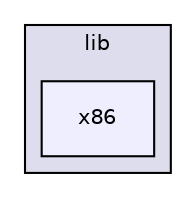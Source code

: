 digraph "theora/libtheora-1.1.1/lib/x86" {
  compound=true
  node [ fontsize="10", fontname="Helvetica"];
  edge [ labelfontsize="10", labelfontname="Helvetica"];
  subgraph clusterdir_c318bbd9acaa74aae2a1b3b25b1707fa {
    graph [ bgcolor="#ddddee", pencolor="black", label="lib" fontname="Helvetica", fontsize="10", URL="dir_c318bbd9acaa74aae2a1b3b25b1707fa.html"]
  dir_6e21f3b6dad1a94fa5b4e125a01b2fe7 [shape=box, label="x86", style="filled", fillcolor="#eeeeff", pencolor="black", URL="dir_6e21f3b6dad1a94fa5b4e125a01b2fe7.html"];
  }
}
